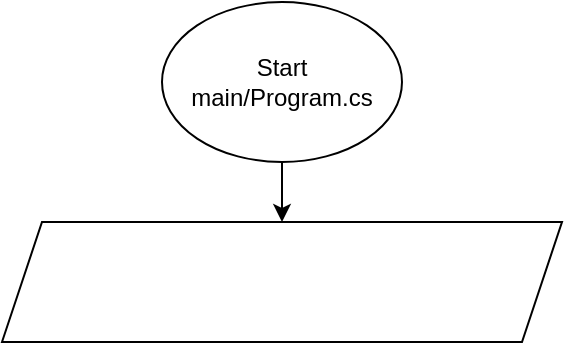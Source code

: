 <mxfile version="20.8.20" type="github">
  <diagram name="Страница 1" id="s5zjZvZaG0mz3NnlYMR-">
    <mxGraphModel dx="1393" dy="804" grid="1" gridSize="10" guides="1" tooltips="1" connect="1" arrows="1" fold="1" page="1" pageScale="1" pageWidth="1169" pageHeight="1654" math="0" shadow="0">
      <root>
        <mxCell id="0" />
        <mxCell id="1" parent="0" />
        <mxCell id="SWNVZv07ovedRghFVHUe-1" value="" style="shape=parallelogram;perimeter=parallelogramPerimeter;whiteSpace=wrap;html=1;fixedSize=1;" vertex="1" parent="1">
          <mxGeometry x="420" y="160" width="280" height="60" as="geometry" />
        </mxCell>
        <mxCell id="SWNVZv07ovedRghFVHUe-3" style="edgeStyle=orthogonalEdgeStyle;rounded=0;orthogonalLoop=1;jettySize=auto;html=1;entryX=0.5;entryY=0;entryDx=0;entryDy=0;" edge="1" parent="1" source="SWNVZv07ovedRghFVHUe-2" target="SWNVZv07ovedRghFVHUe-1">
          <mxGeometry relative="1" as="geometry" />
        </mxCell>
        <mxCell id="SWNVZv07ovedRghFVHUe-2" value="Start main/Program.cs" style="ellipse;whiteSpace=wrap;html=1;" vertex="1" parent="1">
          <mxGeometry x="500" y="50" width="120" height="80" as="geometry" />
        </mxCell>
      </root>
    </mxGraphModel>
  </diagram>
</mxfile>
